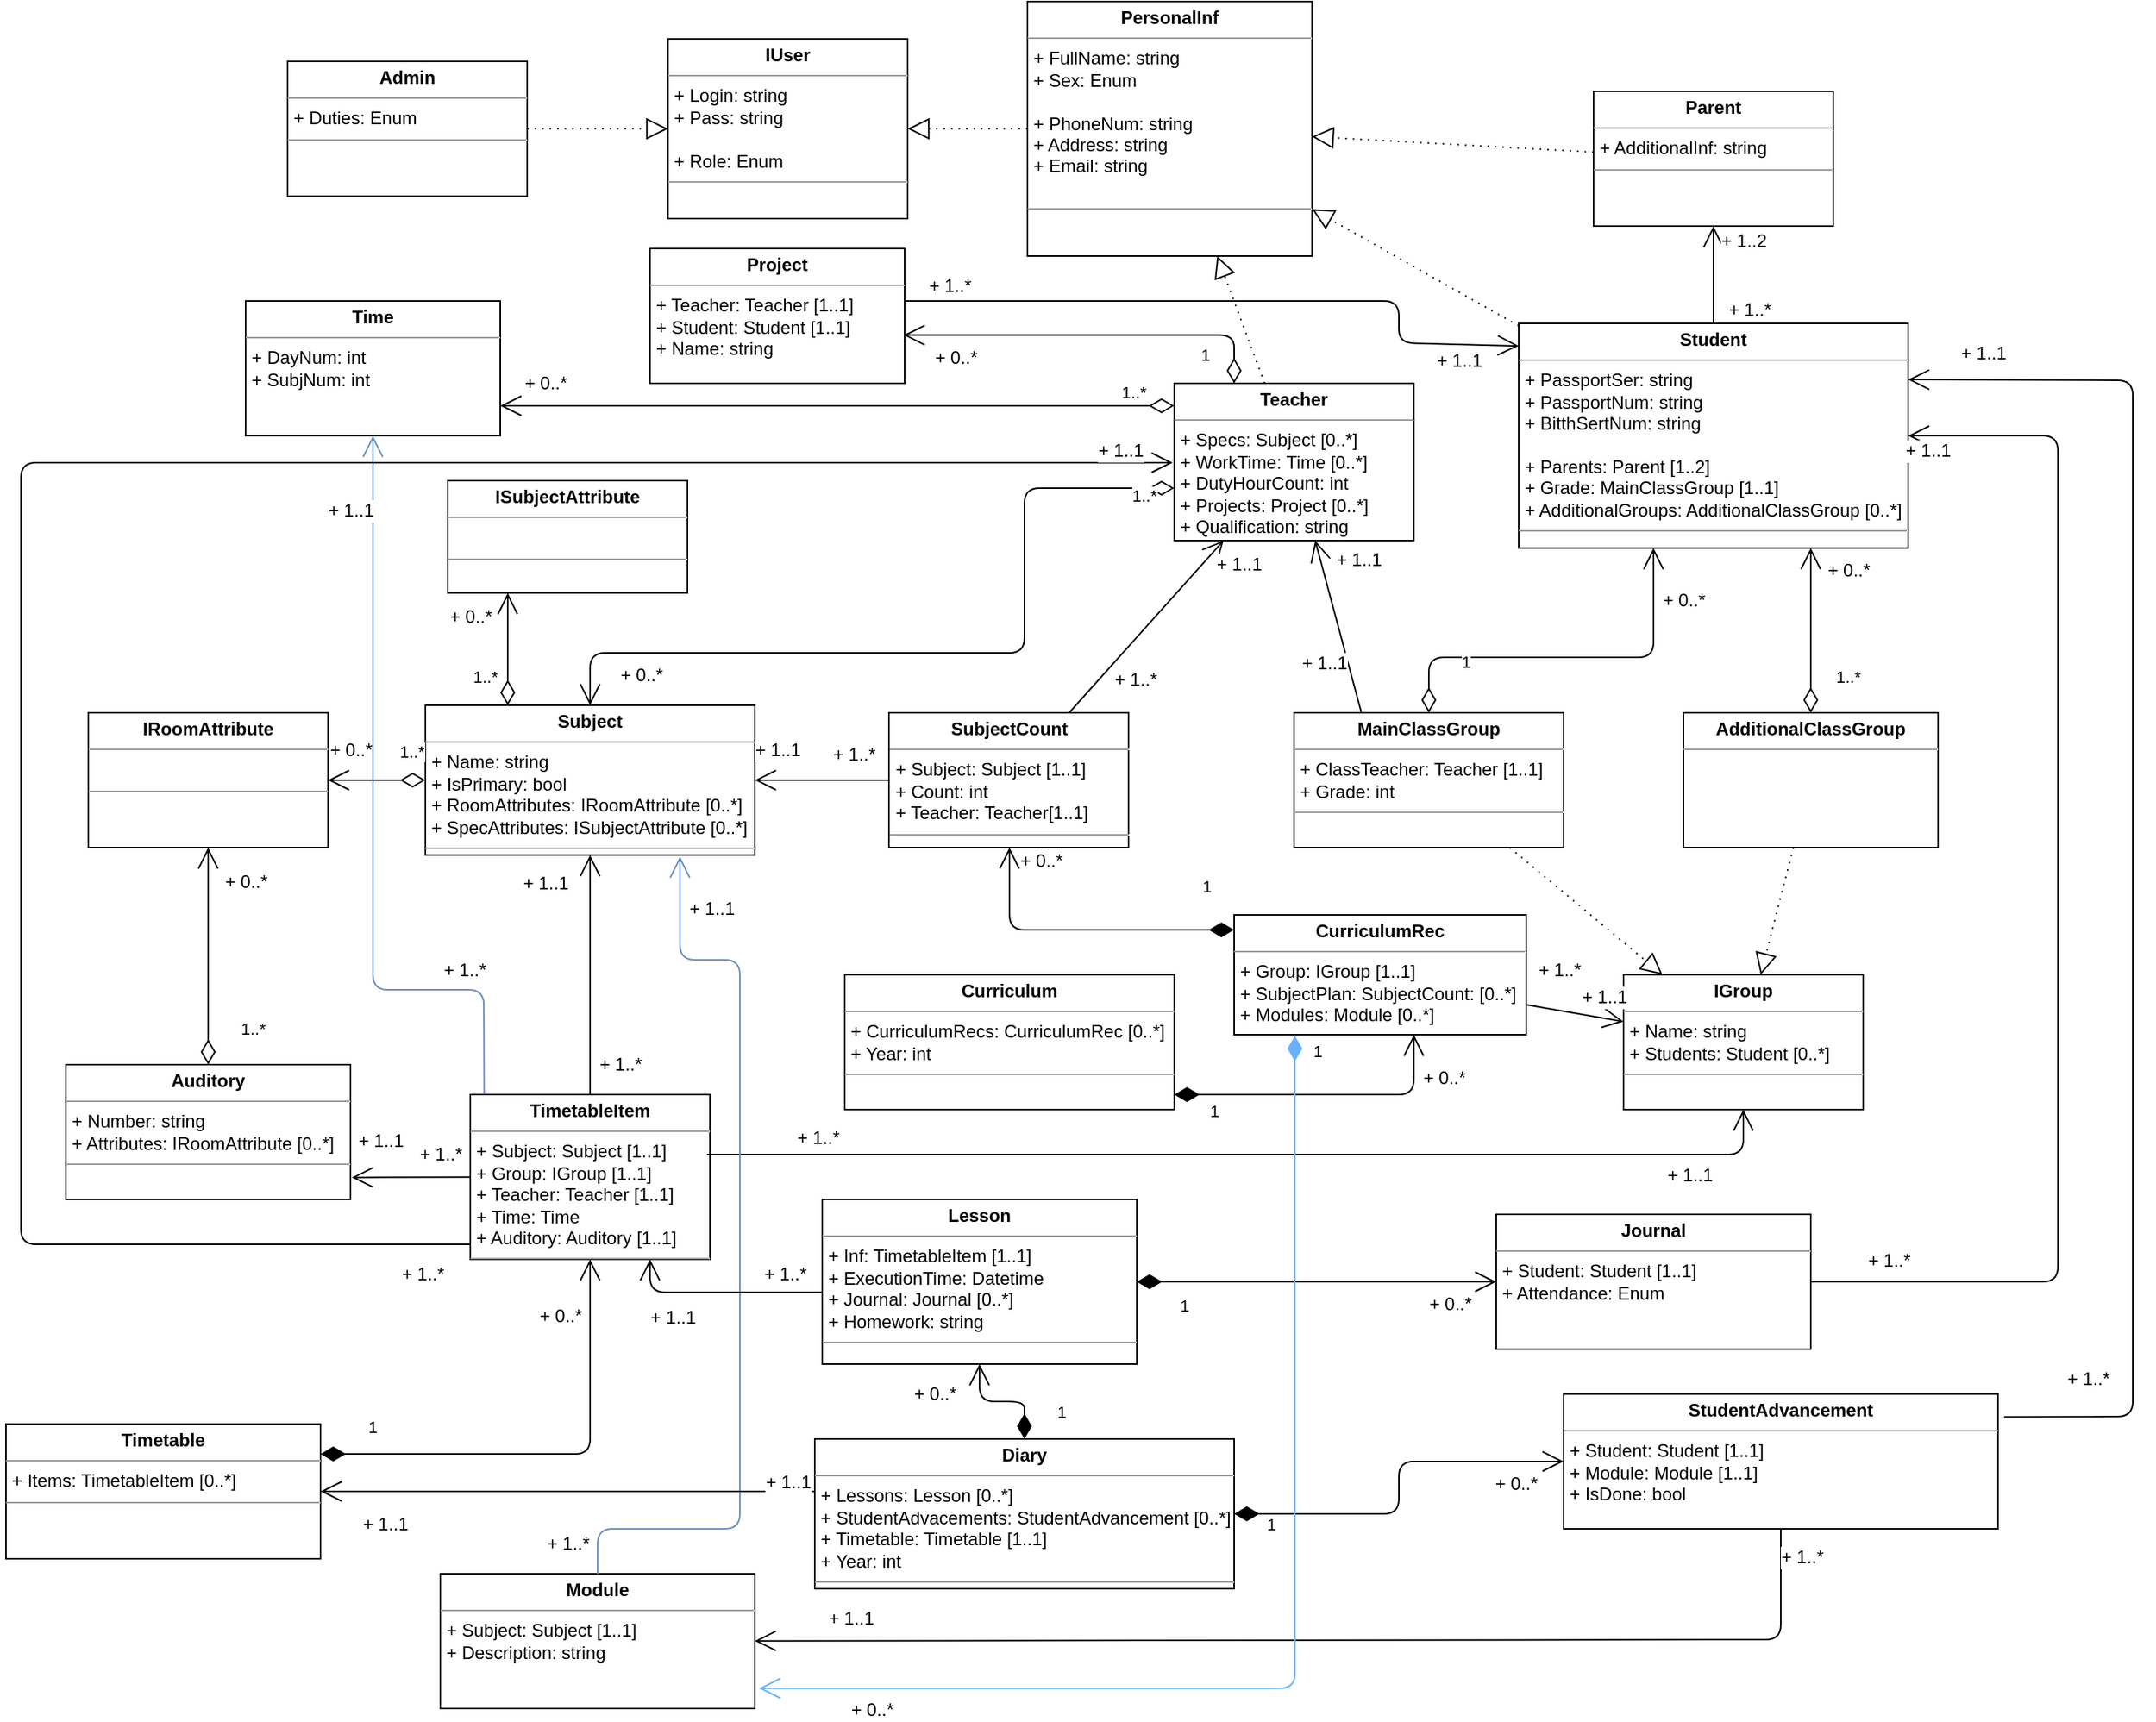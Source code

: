 <mxfile version="10.5.5" type="github"><diagram id="0zuCWpDJvnq-y9dIS-jd" name="Page-1"><mxGraphModel dx="2298" dy="692" grid="1" gridSize="10" guides="1" tooltips="1" connect="1" arrows="1" fold="1" page="1" pageScale="1" pageWidth="827" pageHeight="1169" math="0" shadow="0"><root><mxCell id="0"/><mxCell id="1" parent="0"/><mxCell id="5kKbpiGs-ffIsE6xS19t-553" value="&lt;p style=&quot;margin: 0px ; margin-top: 4px ; text-align: center&quot;&gt;&lt;b&gt;Student&lt;/b&gt;&lt;/p&gt;&lt;hr size=&quot;1&quot;&gt;&lt;p style=&quot;margin: 0px ; margin-left: 4px&quot;&gt;&lt;span&gt;+ PassportSer: string&lt;/span&gt;&lt;br&gt;&lt;/p&gt;&lt;p style=&quot;margin: 0px ; margin-left: 4px&quot;&gt;+ PassportNum: string&lt;/p&gt;&lt;p style=&quot;margin: 0px ; margin-left: 4px&quot;&gt;+ BitthSertNum: string&lt;/p&gt;&lt;p style=&quot;margin: 0px ; margin-left: 4px&quot;&gt;&lt;br&gt;&lt;/p&gt;&lt;p style=&quot;margin: 0px ; margin-left: 4px&quot;&gt;+ Parents: Parent [1..2]&lt;/p&gt;&lt;p style=&quot;margin: 0px ; margin-left: 4px&quot;&gt;+ Grade: MainClassGroup [1..1]&lt;/p&gt;&lt;p style=&quot;margin: 0px ; margin-left: 4px&quot;&gt;+ AdditionalGroups: AdditionalClassGroup [0..*]&lt;/p&gt;&lt;hr size=&quot;1&quot;&gt;&lt;p style=&quot;margin: 0px ; margin-left: 4px&quot;&gt;&lt;br&gt;&lt;/p&gt;" style="verticalAlign=top;align=left;overflow=fill;fontSize=12;fontFamily=Helvetica;html=1;" parent="1" vertex="1"><mxGeometry x="260" y="225" width="260" height="150" as="geometry"/></mxCell><mxCell id="5kKbpiGs-ffIsE6xS19t-554" value="&lt;p style=&quot;margin: 0px ; margin-top: 4px ; text-align: center&quot;&gt;&lt;b&gt;PersonalInf&lt;/b&gt;&lt;/p&gt;&lt;hr size=&quot;1&quot;&gt;&lt;p style=&quot;margin: 0px ; margin-left: 4px&quot;&gt;+ FullName: string&lt;/p&gt;&lt;p style=&quot;margin: 0px ; margin-left: 4px&quot;&gt;+ Sex: Enum&lt;/p&gt;&lt;p style=&quot;margin: 0px ; margin-left: 4px&quot;&gt;&lt;br&gt;&lt;/p&gt;&lt;p style=&quot;margin: 0px ; margin-left: 4px&quot;&gt;+ PhoneNum: string&lt;/p&gt;&lt;p style=&quot;margin: 0px ; margin-left: 4px&quot;&gt;+ Address: string&lt;/p&gt;&lt;p style=&quot;margin: 0px ; margin-left: 4px&quot;&gt;+ Email: string&lt;/p&gt;&lt;p style=&quot;margin: 0px ; margin-left: 4px&quot;&gt;&lt;br&gt;&lt;/p&gt;&lt;hr size=&quot;1&quot;&gt;&lt;p style=&quot;margin: 0px ; margin-left: 4px&quot;&gt;&lt;br&gt;&lt;/p&gt;" style="verticalAlign=top;align=left;overflow=fill;fontSize=12;fontFamily=Helvetica;html=1;" parent="1" vertex="1"><mxGeometry x="-68" y="10" width="190" height="170" as="geometry"/></mxCell><mxCell id="5kKbpiGs-ffIsE6xS19t-555" value="&lt;p style=&quot;margin: 0px ; margin-top: 4px ; text-align: center&quot;&gt;&lt;b&gt;Teacher&lt;/b&gt;&lt;/p&gt;&lt;hr size=&quot;1&quot;&gt;&lt;p style=&quot;margin: 0px ; margin-left: 4px&quot;&gt;+ Specs: Subject [0..*]&lt;/p&gt;&lt;p style=&quot;margin: 0px ; margin-left: 4px&quot;&gt;+ WorkTime: Time [0..*]&lt;/p&gt;&lt;p style=&quot;margin: 0px ; margin-left: 4px&quot;&gt;+ DutyHourCount: int&lt;/p&gt;&lt;p style=&quot;margin: 0px ; margin-left: 4px&quot;&gt;+ Projects: Project [0..*]&lt;/p&gt;&lt;p style=&quot;margin: 0px ; margin-left: 4px&quot;&gt;+ Qualification: string&lt;/p&gt;" style="verticalAlign=top;align=left;overflow=fill;fontSize=12;fontFamily=Helvetica;html=1;" parent="1" vertex="1"><mxGeometry x="30" y="265" width="160" height="105" as="geometry"/></mxCell><mxCell id="5kKbpiGs-ffIsE6xS19t-556" value="&lt;p style=&quot;margin: 0px ; margin-top: 4px ; text-align: center&quot;&gt;&lt;b&gt;Parent&lt;/b&gt;&lt;/p&gt;&lt;hr size=&quot;1&quot;&gt;&lt;p style=&quot;margin: 0px ; margin-left: 4px&quot;&gt;+ AdditionalInf: string&lt;/p&gt;&lt;hr size=&quot;1&quot;&gt;&lt;p style=&quot;margin: 0px ; margin-left: 4px&quot;&gt;&lt;br&gt;&lt;/p&gt;" style="verticalAlign=top;align=left;overflow=fill;fontSize=12;fontFamily=Helvetica;html=1;" parent="1" vertex="1"><mxGeometry x="310" y="70" width="160" height="90" as="geometry"/></mxCell><mxCell id="5kKbpiGs-ffIsE6xS19t-557" value="" style="endArrow=block;dashed=1;endFill=0;endSize=12;html=1;dashPattern=1 4;" parent="1" source="5kKbpiGs-ffIsE6xS19t-555" target="5kKbpiGs-ffIsE6xS19t-554" edge="1"><mxGeometry width="160" relative="1" as="geometry"><mxPoint x="-140" y="475" as="sourcePoint"/><mxPoint x="20" y="475" as="targetPoint"/></mxGeometry></mxCell><mxCell id="5kKbpiGs-ffIsE6xS19t-558" value="" style="endArrow=block;dashed=1;endFill=0;endSize=12;html=1;dashPattern=1 4;" parent="1" source="5kKbpiGs-ffIsE6xS19t-553" target="5kKbpiGs-ffIsE6xS19t-554" edge="1"><mxGeometry width="160" relative="1" as="geometry"><mxPoint x="-140" y="475" as="sourcePoint"/><mxPoint x="20" y="475" as="targetPoint"/></mxGeometry></mxCell><mxCell id="5kKbpiGs-ffIsE6xS19t-559" value="" style="endArrow=block;dashed=1;endFill=0;endSize=12;html=1;dashPattern=1 4;" parent="1" source="5kKbpiGs-ffIsE6xS19t-556" target="5kKbpiGs-ffIsE6xS19t-554" edge="1"><mxGeometry width="160" relative="1" as="geometry"><mxPoint x="-140" y="475" as="sourcePoint"/><mxPoint x="20" y="475" as="targetPoint"/></mxGeometry></mxCell><mxCell id="5kKbpiGs-ffIsE6xS19t-561" value="" style="endArrow=open;endFill=1;endSize=12;html=1;" parent="1" source="5kKbpiGs-ffIsE6xS19t-553" target="5kKbpiGs-ffIsE6xS19t-556" edge="1"><mxGeometry width="160" relative="1" as="geometry"><mxPoint x="-130" y="495" as="sourcePoint"/><mxPoint x="30" y="495" as="targetPoint"/></mxGeometry></mxCell><mxCell id="5kKbpiGs-ffIsE6xS19t-562" value="+ 1..2&lt;br&gt;" style="text;html=1;resizable=0;points=[];align=center;verticalAlign=middle;labelBackgroundColor=#ffffff;" parent="5kKbpiGs-ffIsE6xS19t-561" vertex="1" connectable="0"><mxGeometry x="0.809" y="-4" relative="1" as="geometry"><mxPoint x="16" y="4" as="offset"/></mxGeometry></mxCell><mxCell id="5kKbpiGs-ffIsE6xS19t-563" value="+ 1..*&lt;br&gt;" style="text;html=1;resizable=0;points=[];align=center;verticalAlign=middle;labelBackgroundColor=#ffffff;" parent="5kKbpiGs-ffIsE6xS19t-561" vertex="1" connectable="0"><mxGeometry x="-0.897" y="1" relative="1" as="geometry"><mxPoint x="25" y="-6" as="offset"/></mxGeometry></mxCell><mxCell id="5kKbpiGs-ffIsE6xS19t-564" value="" style="endArrow=open;endFill=1;endSize=12;html=1;exitX=0.25;exitY=0;exitDx=0;exitDy=0;" parent="1" source="5kKbpiGs-ffIsE6xS19t-568" target="5kKbpiGs-ffIsE6xS19t-555" edge="1"><mxGeometry width="160" relative="1" as="geometry"><mxPoint x="160" y="518.5" as="sourcePoint"/><mxPoint x="163.313" y="301.5" as="targetPoint"/></mxGeometry></mxCell><mxCell id="5kKbpiGs-ffIsE6xS19t-565" value="+ 1..1&lt;br&gt;" style="text;html=1;resizable=0;points=[];align=center;verticalAlign=middle;labelBackgroundColor=#ffffff;" parent="5kKbpiGs-ffIsE6xS19t-564" vertex="1" connectable="0"><mxGeometry x="0.809" y="-4" relative="1" as="geometry"><mxPoint x="21.5" y="3" as="offset"/></mxGeometry></mxCell><mxCell id="5kKbpiGs-ffIsE6xS19t-566" value="+ 1..1&lt;br&gt;" style="text;html=1;resizable=0;points=[];align=center;verticalAlign=middle;labelBackgroundColor=#ffffff;" parent="5kKbpiGs-ffIsE6xS19t-564" vertex="1" connectable="0"><mxGeometry x="-0.748" y="1" relative="1" as="geometry"><mxPoint x="-20" y="-19" as="offset"/></mxGeometry></mxCell><mxCell id="5kKbpiGs-ffIsE6xS19t-567" value="&lt;p style=&quot;margin: 0px ; margin-top: 4px ; text-align: center&quot;&gt;&lt;b&gt;Subject&lt;/b&gt;&lt;/p&gt;&lt;hr size=&quot;1&quot;&gt;&lt;p style=&quot;margin: 0px ; margin-left: 4px&quot;&gt;+ Name: string&lt;/p&gt;&lt;p style=&quot;margin: 0px ; margin-left: 4px&quot;&gt;+ IsPrimary: bool&lt;/p&gt;&lt;p style=&quot;margin: 0px ; margin-left: 4px&quot;&gt;+ RoomAttributes: IRoomAttribute [0..*]&lt;/p&gt;&lt;p style=&quot;margin: 0px ; margin-left: 4px&quot;&gt;+ SpecAttributes: ISubjectAttribute [0..*]&lt;/p&gt;&lt;hr size=&quot;1&quot;&gt;&lt;p style=&quot;margin: 0px ; margin-left: 4px&quot;&gt;&lt;br&gt;&lt;/p&gt;" style="verticalAlign=top;align=left;overflow=fill;fontSize=12;fontFamily=Helvetica;html=1;" parent="1" vertex="1"><mxGeometry x="-470" y="480" width="220" height="100" as="geometry"/></mxCell><mxCell id="5kKbpiGs-ffIsE6xS19t-568" value="&lt;p style=&quot;margin: 0px ; margin-top: 4px ; text-align: center&quot;&gt;&lt;b&gt;MainClassGroup&lt;/b&gt;&lt;/p&gt;&lt;hr size=&quot;1&quot;&gt;&lt;p style=&quot;margin: 0px ; margin-left: 4px&quot;&gt;&lt;span&gt;+ ClassTeacher: Teacher [1..1]&lt;/span&gt;&lt;/p&gt;&lt;p style=&quot;margin: 0px ; margin-left: 4px&quot;&gt;&lt;span&gt;+ Grade: int&lt;/span&gt;&lt;/p&gt;&lt;hr size=&quot;1&quot;&gt;&lt;p style=&quot;margin: 0px ; margin-left: 4px&quot;&gt;&lt;br&gt;&lt;/p&gt;" style="verticalAlign=top;align=left;overflow=fill;fontSize=12;fontFamily=Helvetica;html=1;" parent="1" vertex="1"><mxGeometry x="110" y="485" width="180" height="90" as="geometry"/></mxCell><mxCell id="5kKbpiGs-ffIsE6xS19t-569" value="&lt;p style=&quot;margin: 0px ; margin-top: 4px ; text-align: center&quot;&gt;&lt;b&gt;AdditionalClassGroup&lt;/b&gt;&lt;/p&gt;&lt;hr size=&quot;1&quot;&gt;&lt;p style=&quot;margin: 0px ; margin-left: 4px&quot;&gt;&lt;br&gt;&lt;/p&gt;&lt;p&gt;&lt;br&gt;&lt;/p&gt;" style="verticalAlign=top;align=left;overflow=fill;fontSize=12;fontFamily=Helvetica;html=1;" parent="1" vertex="1"><mxGeometry x="370" y="485" width="170" height="90" as="geometry"/></mxCell><mxCell id="5kKbpiGs-ffIsE6xS19t-570" value="&lt;p style=&quot;margin: 0px ; margin-top: 4px ; text-align: center&quot;&gt;&lt;b&gt;Сurriculum&lt;/b&gt;&lt;br&gt;&lt;/p&gt;&lt;hr size=&quot;1&quot;&gt;&lt;p style=&quot;margin: 0px ; margin-left: 4px&quot;&gt;+ CurriculumRecs: CurriculumRec [0..*]&lt;/p&gt;&lt;p style=&quot;margin: 0px ; margin-left: 4px&quot;&gt;+ Year: int&lt;/p&gt;&lt;hr size=&quot;1&quot;&gt;&lt;p style=&quot;margin: 0px ; margin-left: 4px&quot;&gt;&lt;br&gt;&lt;/p&gt;" style="verticalAlign=top;align=left;overflow=fill;fontSize=12;fontFamily=Helvetica;html=1;" parent="1" vertex="1"><mxGeometry x="-190" y="660" width="220" height="90" as="geometry"/></mxCell><mxCell id="5kKbpiGs-ffIsE6xS19t-571" value="1" style="endArrow=open;html=1;endSize=12;startArrow=diamondThin;startSize=14;startFill=0;edgeStyle=orthogonalEdgeStyle;align=left;verticalAlign=bottom;exitX=0.5;exitY=0;exitDx=0;exitDy=0;" parent="1" source="5kKbpiGs-ffIsE6xS19t-568" target="5kKbpiGs-ffIsE6xS19t-553" edge="1"><mxGeometry x="-0.561" y="-12" relative="1" as="geometry"><mxPoint x="215" y="449" as="sourcePoint"/><mxPoint x="365" y="449" as="targetPoint"/><Array as="points"><mxPoint x="200" y="448"/><mxPoint x="350" y="448"/></Array><mxPoint as="offset"/></mxGeometry></mxCell><mxCell id="5kKbpiGs-ffIsE6xS19t-572" value="+ 0..*" style="text;html=1;resizable=0;points=[];align=center;verticalAlign=middle;labelBackgroundColor=#ffffff;" parent="5kKbpiGs-ffIsE6xS19t-571" vertex="1" connectable="0"><mxGeometry x="0.753" y="-2" relative="1" as="geometry"><mxPoint x="18" y="3" as="offset"/></mxGeometry></mxCell><mxCell id="5kKbpiGs-ffIsE6xS19t-573" value="&lt;p style=&quot;margin: 0px ; margin-top: 4px ; text-align: center&quot;&gt;&lt;b&gt;IUser&lt;/b&gt;&lt;/p&gt;&lt;hr size=&quot;1&quot;&gt;&lt;p style=&quot;margin: 0px ; margin-left: 4px&quot;&gt;+ Login: string&lt;/p&gt;&lt;p style=&quot;margin: 0px ; margin-left: 4px&quot;&gt;+ Pass: string&lt;/p&gt;&lt;p style=&quot;margin: 0px ; margin-left: 4px&quot;&gt;&lt;br&gt;&lt;/p&gt;&lt;p style=&quot;margin: 0px ; margin-left: 4px&quot;&gt;+ Role: Enum&lt;/p&gt;&lt;hr size=&quot;1&quot;&gt;&lt;p style=&quot;margin: 0px ; margin-left: 4px&quot;&gt;&lt;br&gt;&lt;/p&gt;" style="verticalAlign=top;align=left;overflow=fill;fontSize=12;fontFamily=Helvetica;html=1;" parent="1" vertex="1"><mxGeometry x="-308" y="35" width="160" height="120" as="geometry"/></mxCell><mxCell id="5kKbpiGs-ffIsE6xS19t-574" value="" style="endArrow=block;dashed=1;endFill=0;endSize=12;html=1;dashPattern=1 4;entryX=1;entryY=0.5;entryDx=0;entryDy=0;" parent="1" source="5kKbpiGs-ffIsE6xS19t-554" target="5kKbpiGs-ffIsE6xS19t-573" edge="1"><mxGeometry width="160" relative="1" as="geometry"><mxPoint x="-48" y="235.303" as="sourcePoint"/><mxPoint x="-178" y="254.484" as="targetPoint"/></mxGeometry></mxCell><mxCell id="5kKbpiGs-ffIsE6xS19t-575" value="&lt;p style=&quot;margin: 0px ; margin-top: 4px ; text-align: center&quot;&gt;&lt;b&gt;Admin&lt;/b&gt;&lt;/p&gt;&lt;hr size=&quot;1&quot;&gt;&lt;p style=&quot;margin: 0px ; margin-left: 4px&quot;&gt;+ Duties: Enum&lt;/p&gt;&lt;hr size=&quot;1&quot;&gt;&lt;p style=&quot;margin: 0px ; margin-left: 4px&quot;&gt;&lt;br&gt;&lt;/p&gt;" style="verticalAlign=top;align=left;overflow=fill;fontSize=12;fontFamily=Helvetica;html=1;" parent="1" vertex="1"><mxGeometry x="-562" y="50" width="160" height="90" as="geometry"/></mxCell><mxCell id="5kKbpiGs-ffIsE6xS19t-576" value="" style="endArrow=block;dashed=1;endFill=0;endSize=12;html=1;dashPattern=1 4;" parent="1" source="5kKbpiGs-ffIsE6xS19t-575" target="5kKbpiGs-ffIsE6xS19t-573" edge="1"><mxGeometry width="160" relative="1" as="geometry"><mxPoint x="-158" y="199.5" as="sourcePoint"/><mxPoint x="-238" y="199.5" as="targetPoint"/></mxGeometry></mxCell><mxCell id="5kKbpiGs-ffIsE6xS19t-577" value="1..*&lt;br&gt;" style="endArrow=open;html=1;endSize=12;startArrow=diamondThin;startSize=14;startFill=0;edgeStyle=orthogonalEdgeStyle;align=left;verticalAlign=bottom;" parent="1" source="5kKbpiGs-ffIsE6xS19t-569" target="5kKbpiGs-ffIsE6xS19t-553" edge="1"><mxGeometry x="-0.727" y="-15" relative="1" as="geometry"><mxPoint x="-35.5" y="504" as="sourcePoint"/><mxPoint x="-35.5" y="355" as="targetPoint"/><Array as="points"><mxPoint x="390" y="565"/></Array><mxPoint as="offset"/></mxGeometry></mxCell><mxCell id="5kKbpiGs-ffIsE6xS19t-578" value="+ 0..*" style="text;html=1;resizable=0;points=[];align=center;verticalAlign=middle;labelBackgroundColor=#ffffff;" parent="5kKbpiGs-ffIsE6xS19t-577" vertex="1" connectable="0"><mxGeometry x="0.753" y="-2" relative="1" as="geometry"><mxPoint x="23" y="1" as="offset"/></mxGeometry></mxCell><mxCell id="5kKbpiGs-ffIsE6xS19t-579" value="&lt;p style=&quot;margin: 0px ; margin-top: 4px ; text-align: center&quot;&gt;&lt;b&gt;Timetable&lt;/b&gt;&lt;/p&gt;&lt;hr size=&quot;1&quot;&gt;&lt;p style=&quot;margin: 0px ; margin-left: 4px&quot;&gt;+ Items: TimetableItem [0..*]&lt;/p&gt;&lt;hr size=&quot;1&quot;&gt;&lt;p style=&quot;margin: 0px ; margin-left: 4px&quot;&gt;&lt;br&gt;&lt;/p&gt;" style="verticalAlign=top;align=left;overflow=fill;fontSize=12;fontFamily=Helvetica;html=1;" parent="1" vertex="1"><mxGeometry x="-750" y="960" width="210" height="90" as="geometry"/></mxCell><mxCell id="5kKbpiGs-ffIsE6xS19t-580" value="&lt;p style=&quot;margin: 0px ; margin-top: 4px ; text-align: center&quot;&gt;&lt;b&gt;IGroup&lt;/b&gt;&lt;br&gt;&lt;/p&gt;&lt;hr size=&quot;1&quot;&gt;&lt;p style=&quot;margin: 0px ; margin-left: 4px&quot;&gt;+ Name: string&lt;br&gt;&lt;/p&gt;&lt;p style=&quot;margin: 0px ; margin-left: 4px&quot;&gt;+ Students: Student [0..*]&lt;/p&gt;&lt;hr size=&quot;1&quot;&gt;&lt;p style=&quot;margin: 0px ; margin-left: 4px&quot;&gt;&lt;br&gt;&lt;/p&gt;" style="verticalAlign=top;align=left;overflow=fill;fontSize=12;fontFamily=Helvetica;html=1;" parent="1" vertex="1"><mxGeometry x="330" y="660" width="160" height="90" as="geometry"/></mxCell><mxCell id="5kKbpiGs-ffIsE6xS19t-581" value="" style="endArrow=block;dashed=1;endFill=0;endSize=12;html=1;dashPattern=1 4;" parent="1" source="5kKbpiGs-ffIsE6xS19t-569" target="5kKbpiGs-ffIsE6xS19t-580" edge="1"><mxGeometry width="160" relative="1" as="geometry"><mxPoint x="6.667" y="710" as="sourcePoint"/><mxPoint x="-20" y="620" as="targetPoint"/></mxGeometry></mxCell><mxCell id="5kKbpiGs-ffIsE6xS19t-582" value="" style="endArrow=block;dashed=1;endFill=0;endSize=12;html=1;dashPattern=1 4;" parent="1" source="5kKbpiGs-ffIsE6xS19t-568" target="5kKbpiGs-ffIsE6xS19t-580" edge="1"><mxGeometry width="160" relative="1" as="geometry"><mxPoint x="381.667" y="665" as="sourcePoint"/><mxPoint x="355" y="575" as="targetPoint"/></mxGeometry></mxCell><mxCell id="5kKbpiGs-ffIsE6xS19t-583" value="&lt;p style=&quot;margin: 0px ; margin-top: 4px ; text-align: center&quot;&gt;&lt;b&gt;SubjectCount&lt;/b&gt;&lt;/p&gt;&lt;hr size=&quot;1&quot;&gt;&lt;p style=&quot;margin: 0px ; margin-left: 4px&quot;&gt;+ Subject: Subject [1..1]&lt;br&gt;&lt;/p&gt;&lt;p style=&quot;margin: 0px ; margin-left: 4px&quot;&gt;+ Count: int&lt;/p&gt;&lt;p style=&quot;margin: 0px ; margin-left: 4px&quot;&gt;+ Teacher: Teacher[1..1]&lt;/p&gt;&lt;hr size=&quot;1&quot;&gt;&lt;p style=&quot;margin: 0px ; margin-left: 4px&quot;&gt;&lt;br&gt;&lt;/p&gt;" style="verticalAlign=top;align=left;overflow=fill;fontSize=12;fontFamily=Helvetica;html=1;" parent="1" vertex="1"><mxGeometry x="-160.5" y="485" width="160" height="90" as="geometry"/></mxCell><mxCell id="5kKbpiGs-ffIsE6xS19t-586" value="" style="endArrow=open;endFill=1;endSize=12;html=1;" parent="1" source="5kKbpiGs-ffIsE6xS19t-583" target="5kKbpiGs-ffIsE6xS19t-567" edge="1"><mxGeometry width="160" relative="1" as="geometry"><mxPoint x="-246.071" y="532.5" as="sourcePoint"/><mxPoint x="-250" y="367.5" as="targetPoint"/></mxGeometry></mxCell><mxCell id="5kKbpiGs-ffIsE6xS19t-587" value="+ 1..1&lt;br&gt;" style="text;html=1;resizable=0;points=[];align=center;verticalAlign=middle;labelBackgroundColor=#ffffff;" parent="5kKbpiGs-ffIsE6xS19t-586" vertex="1" connectable="0"><mxGeometry x="0.809" y="-4" relative="1" as="geometry"><mxPoint x="6" y="-16" as="offset"/></mxGeometry></mxCell><mxCell id="5kKbpiGs-ffIsE6xS19t-588" value="+ 1..*&lt;br&gt;" style="text;html=1;resizable=0;points=[];align=center;verticalAlign=middle;labelBackgroundColor=#ffffff;" parent="5kKbpiGs-ffIsE6xS19t-586" vertex="1" connectable="0"><mxGeometry x="-0.748" y="1" relative="1" as="geometry"><mxPoint x="-12" y="-18" as="offset"/></mxGeometry></mxCell><mxCell id="5kKbpiGs-ffIsE6xS19t-589" value="" style="endArrow=open;endFill=1;endSize=12;html=1;exitX=1;exitY=0.75;exitDx=0;exitDy=0;" parent="1" source="5kKbpiGs-ffIsE6xS19t-658" target="5kKbpiGs-ffIsE6xS19t-580" edge="1"><mxGeometry width="160" relative="1" as="geometry"><mxPoint x="421.929" y="775" as="sourcePoint"/><mxPoint x="418" y="610" as="targetPoint"/></mxGeometry></mxCell><mxCell id="5kKbpiGs-ffIsE6xS19t-590" value="+ 1..1&lt;br&gt;" style="text;html=1;resizable=0;points=[];align=center;verticalAlign=middle;labelBackgroundColor=#ffffff;" parent="5kKbpiGs-ffIsE6xS19t-589" vertex="1" connectable="0"><mxGeometry x="0.809" y="-4" relative="1" as="geometry"><mxPoint x="-6" y="-19" as="offset"/></mxGeometry></mxCell><mxCell id="5kKbpiGs-ffIsE6xS19t-591" value="+ 1..*&lt;br&gt;" style="text;html=1;resizable=0;points=[];align=center;verticalAlign=middle;labelBackgroundColor=#ffffff;" parent="5kKbpiGs-ffIsE6xS19t-589" vertex="1" connectable="0"><mxGeometry x="-0.748" y="1" relative="1" as="geometry"><mxPoint x="13" y="-24" as="offset"/></mxGeometry></mxCell><mxCell id="5kKbpiGs-ffIsE6xS19t-592" value="" style="endArrow=open;endFill=1;endSize=12;html=1;" parent="1" source="5kKbpiGs-ffIsE6xS19t-583" target="5kKbpiGs-ffIsE6xS19t-555" edge="1"><mxGeometry width="160" relative="1" as="geometry"><mxPoint x="143.929" y="550" as="sourcePoint"/><mxPoint x="140" y="385" as="targetPoint"/></mxGeometry></mxCell><mxCell id="5kKbpiGs-ffIsE6xS19t-593" value="+ 1..1&lt;br&gt;" style="text;html=1;resizable=0;points=[];align=center;verticalAlign=middle;labelBackgroundColor=#ffffff;" parent="5kKbpiGs-ffIsE6xS19t-592" vertex="1" connectable="0"><mxGeometry x="0.809" y="-4" relative="1" as="geometry"><mxPoint x="17" y="1.5" as="offset"/></mxGeometry></mxCell><mxCell id="5kKbpiGs-ffIsE6xS19t-594" value="+ 1..*&lt;br&gt;" style="text;html=1;resizable=0;points=[];align=center;verticalAlign=middle;labelBackgroundColor=#ffffff;" parent="5kKbpiGs-ffIsE6xS19t-592" vertex="1" connectable="0"><mxGeometry x="-0.748" y="1" relative="1" as="geometry"><mxPoint x="32" y="-7.5" as="offset"/></mxGeometry></mxCell><mxCell id="5kKbpiGs-ffIsE6xS19t-595" value="&lt;p style=&quot;margin: 0px ; margin-top: 4px ; text-align: center&quot;&gt;&lt;b&gt;TimetableItem&lt;/b&gt;&lt;/p&gt;&lt;hr size=&quot;1&quot;&gt;&lt;p style=&quot;margin: 0px ; margin-left: 4px&quot;&gt;+ Subject: Subject [1..1]&lt;br&gt;&lt;/p&gt;&lt;p style=&quot;margin: 0px ; margin-left: 4px&quot;&gt;+ Group: IGroup [1..1]&lt;/p&gt;&lt;p style=&quot;margin: 0px ; margin-left: 4px&quot;&gt;+ Teacher: Teacher [1..1]&lt;/p&gt;&lt;p style=&quot;margin: 0px ; margin-left: 4px&quot;&gt;+ Time: Time&lt;/p&gt;&lt;p style=&quot;margin: 0px ; margin-left: 4px&quot;&gt;+ Auditory: Auditory [1..1]&lt;/p&gt;&lt;hr size=&quot;1&quot;&gt;&lt;p style=&quot;margin: 0px ; margin-left: 4px&quot;&gt;&lt;br&gt;&lt;/p&gt;" style="verticalAlign=top;align=left;overflow=fill;fontSize=12;fontFamily=Helvetica;html=1;" parent="1" vertex="1"><mxGeometry x="-440" y="740" width="160" height="110" as="geometry"/></mxCell><mxCell id="5kKbpiGs-ffIsE6xS19t-596" value="" style="endArrow=open;endFill=1;endSize=12;html=1;entryX=0.5;entryY=1;entryDx=0;entryDy=0;" parent="1" source="5kKbpiGs-ffIsE6xS19t-595" target="5kKbpiGs-ffIsE6xS19t-567" edge="1"><mxGeometry width="160" relative="1" as="geometry"><mxPoint x="-250" y="660" as="sourcePoint"/><mxPoint x="-350" y="660" as="targetPoint"/></mxGeometry></mxCell><mxCell id="5kKbpiGs-ffIsE6xS19t-597" value="+ 1..1&lt;br&gt;" style="text;html=1;resizable=0;points=[];align=center;verticalAlign=middle;labelBackgroundColor=#ffffff;" parent="5kKbpiGs-ffIsE6xS19t-596" vertex="1" connectable="0"><mxGeometry x="0.809" y="-4" relative="1" as="geometry"><mxPoint x="-34" y="3" as="offset"/></mxGeometry></mxCell><mxCell id="5kKbpiGs-ffIsE6xS19t-598" value="+ 1..*&lt;br&gt;" style="text;html=1;resizable=0;points=[];align=center;verticalAlign=middle;labelBackgroundColor=#ffffff;" parent="5kKbpiGs-ffIsE6xS19t-596" vertex="1" connectable="0"><mxGeometry x="-0.748" y="1" relative="1" as="geometry"><mxPoint x="21" as="offset"/></mxGeometry></mxCell><mxCell id="5kKbpiGs-ffIsE6xS19t-599" value="1" style="endArrow=open;html=1;endSize=12;startArrow=diamondThin;startSize=14;startFill=1;edgeStyle=orthogonalEdgeStyle;align=left;verticalAlign=bottom;" parent="1" source="5kKbpiGs-ffIsE6xS19t-579" target="5kKbpiGs-ffIsE6xS19t-595" edge="1"><mxGeometry x="0.224" y="150" relative="1" as="geometry"><mxPoint x="-660" y="910" as="sourcePoint"/><mxPoint x="-500" y="910" as="targetPoint"/><mxPoint as="offset"/><Array as="points"><mxPoint x="-360" y="980"/></Array></mxGeometry></mxCell><mxCell id="5kKbpiGs-ffIsE6xS19t-600" value="+ 0..*" style="text;html=1;resizable=0;points=[];align=center;verticalAlign=middle;labelBackgroundColor=#ffffff;" parent="5kKbpiGs-ffIsE6xS19t-599" vertex="1" connectable="0"><mxGeometry x="0.858" y="-1" relative="1" as="geometry"><mxPoint x="-21" y="16" as="offset"/></mxGeometry></mxCell><mxCell id="5kKbpiGs-ffIsE6xS19t-601" value="" style="endArrow=open;endFill=1;endSize=12;html=1;" parent="1" target="5kKbpiGs-ffIsE6xS19t-580" edge="1"><mxGeometry width="160" relative="1" as="geometry"><mxPoint x="-282" y="780" as="sourcePoint"/><mxPoint x="250" y="781.246" as="targetPoint"/><Array as="points"><mxPoint x="410" y="780"/></Array></mxGeometry></mxCell><mxCell id="5kKbpiGs-ffIsE6xS19t-602" value="+ 1..1&lt;br&gt;" style="text;html=1;resizable=0;points=[];align=center;verticalAlign=middle;labelBackgroundColor=#ffffff;" parent="5kKbpiGs-ffIsE6xS19t-601" vertex="1" connectable="0"><mxGeometry x="0.809" y="-4" relative="1" as="geometry"><mxPoint x="3" y="10" as="offset"/></mxGeometry></mxCell><mxCell id="5kKbpiGs-ffIsE6xS19t-603" value="+ 1..*&lt;br&gt;" style="text;html=1;resizable=0;points=[];align=center;verticalAlign=middle;labelBackgroundColor=#ffffff;" parent="5kKbpiGs-ffIsE6xS19t-601" vertex="1" connectable="0"><mxGeometry x="-0.748" y="1" relative="1" as="geometry"><mxPoint x="-17" y="-10" as="offset"/></mxGeometry></mxCell><mxCell id="5kKbpiGs-ffIsE6xS19t-604" value="1..*" style="endArrow=open;html=1;endSize=12;startArrow=diamondThin;startSize=14;startFill=0;edgeStyle=orthogonalEdgeStyle;align=left;verticalAlign=bottom;" parent="1" source="5kKbpiGs-ffIsE6xS19t-555" target="5kKbpiGs-ffIsE6xS19t-567" edge="1"><mxGeometry x="-0.574" y="70" relative="1" as="geometry"><mxPoint x="-130" y="435" as="sourcePoint"/><mxPoint x="-130" y="350" as="targetPoint"/><Array as="points"><mxPoint x="-70" y="335"/><mxPoint x="-70" y="445"/><mxPoint x="-360" y="445"/></Array><mxPoint as="offset"/></mxGeometry></mxCell><mxCell id="5kKbpiGs-ffIsE6xS19t-605" value="+ 0..*" style="text;html=1;resizable=0;points=[];align=center;verticalAlign=middle;labelBackgroundColor=#ffffff;" parent="5kKbpiGs-ffIsE6xS19t-604" vertex="1" connectable="0"><mxGeometry x="0.753" y="-2" relative="1" as="geometry"><mxPoint x="3" y="17" as="offset"/></mxGeometry></mxCell><mxCell id="5kKbpiGs-ffIsE6xS19t-606" value="&lt;p style=&quot;margin: 0px ; margin-top: 4px ; text-align: center&quot;&gt;&lt;b&gt;Time&lt;/b&gt;&lt;/p&gt;&lt;hr size=&quot;1&quot;&gt;&lt;p style=&quot;margin: 0px ; margin-left: 4px&quot;&gt;+ DayNum: int&lt;/p&gt;&lt;p style=&quot;margin: 0px ; margin-left: 4px&quot;&gt;+ SubjNum: int&lt;/p&gt;&lt;p&gt;&lt;br&gt;&lt;/p&gt;" style="verticalAlign=top;align=left;overflow=fill;fontSize=12;fontFamily=Helvetica;html=1;" parent="1" vertex="1"><mxGeometry x="-590" y="210" width="170" height="90" as="geometry"/></mxCell><mxCell id="PkMpU2Fx6goSZ2baWtfk-1" value="&lt;p style=&quot;margin: 0px ; margin-top: 4px ; text-align: center&quot;&gt;&lt;b&gt;Project&lt;/b&gt;&lt;/p&gt;&lt;hr size=&quot;1&quot;&gt;&lt;p style=&quot;margin: 0px ; margin-left: 4px&quot;&gt;+ Teacher: Teacher [1..1]&lt;/p&gt;&lt;p style=&quot;margin: 0px ; margin-left: 4px&quot;&gt;+ Student: Student [1..1]&lt;/p&gt;&lt;p style=&quot;margin: 0px ; margin-left: 4px&quot;&gt;+ Name: string&lt;/p&gt;" style="verticalAlign=top;align=left;overflow=fill;fontSize=12;fontFamily=Helvetica;html=1;" vertex="1" parent="1"><mxGeometry x="-320" y="175" width="170" height="90" as="geometry"/></mxCell><mxCell id="5kKbpiGs-ffIsE6xS19t-609" value="" style="endArrow=open;endFill=1;endSize=12;html=1;exitX=0;exitY=0.909;exitDx=0;exitDy=0;exitPerimeter=0;" parent="1" source="5kKbpiGs-ffIsE6xS19t-595" edge="1"><mxGeometry width="160" relative="1" as="geometry"><mxPoint x="-520" y="822.5" as="sourcePoint"/><mxPoint x="29" y="318" as="targetPoint"/><Array as="points"><mxPoint x="-740" y="840"/><mxPoint x="-740" y="318"/></Array></mxGeometry></mxCell><mxCell id="5kKbpiGs-ffIsE6xS19t-610" value="+ 1..1&lt;br&gt;" style="text;html=1;resizable=0;points=[];align=center;verticalAlign=middle;labelBackgroundColor=#ffffff;" parent="5kKbpiGs-ffIsE6xS19t-609" vertex="1" connectable="0"><mxGeometry x="0.809" y="-4" relative="1" as="geometry"><mxPoint x="117" y="-12.5" as="offset"/></mxGeometry></mxCell><mxCell id="5kKbpiGs-ffIsE6xS19t-611" value="+ 1..*&lt;br&gt;" style="text;html=1;resizable=0;points=[];align=center;verticalAlign=middle;labelBackgroundColor=#ffffff;" parent="5kKbpiGs-ffIsE6xS19t-609" vertex="1" connectable="0"><mxGeometry x="-0.748" y="1" relative="1" as="geometry"><mxPoint x="168" y="19" as="offset"/></mxGeometry></mxCell><mxCell id="5kKbpiGs-ffIsE6xS19t-612" value="&lt;p style=&quot;margin: 0px ; margin-top: 4px ; text-align: center&quot;&gt;&lt;b&gt;IRoomAttribute&lt;/b&gt;&lt;/p&gt;&lt;hr size=&quot;1&quot;&gt;&lt;p style=&quot;margin: 0px ; margin-left: 4px&quot;&gt;&lt;br&gt;&lt;/p&gt;&lt;hr size=&quot;1&quot;&gt;&lt;p style=&quot;margin: 0px ; margin-left: 4px&quot;&gt;&lt;br&gt;&lt;/p&gt;" style="verticalAlign=top;align=left;overflow=fill;fontSize=12;fontFamily=Helvetica;html=1;" parent="1" vertex="1"><mxGeometry x="-695" y="485" width="160" height="90" as="geometry"/></mxCell><mxCell id="5kKbpiGs-ffIsE6xS19t-613" value="&lt;p style=&quot;margin: 0px ; margin-top: 4px ; text-align: center&quot;&gt;&lt;b&gt;ISubjectAttribute&lt;/b&gt;&lt;/p&gt;&lt;hr size=&quot;1&quot;&gt;&lt;p style=&quot;margin: 0px ; margin-left: 4px&quot;&gt;&lt;br&gt;&lt;/p&gt;&lt;hr size=&quot;1&quot;&gt;&lt;p style=&quot;margin: 0px ; margin-left: 4px&quot;&gt;&lt;br&gt;&lt;/p&gt;" style="verticalAlign=top;align=left;overflow=fill;fontSize=12;fontFamily=Helvetica;html=1;" parent="1" vertex="1"><mxGeometry x="-455" y="330" width="160" height="75" as="geometry"/></mxCell><mxCell id="5kKbpiGs-ffIsE6xS19t-614" value="&lt;p style=&quot;margin: 0px ; margin-top: 4px ; text-align: center&quot;&gt;&lt;b&gt;Auditory&lt;/b&gt;&lt;/p&gt;&lt;hr size=&quot;1&quot;&gt;&lt;p style=&quot;margin: 0px ; margin-left: 4px&quot;&gt;+ Number: string&lt;/p&gt;&lt;p style=&quot;margin: 0px ; margin-left: 4px&quot;&gt;+ Attributes: IRoomAttribute [0..*]&lt;/p&gt;&lt;hr size=&quot;1&quot;&gt;&lt;p style=&quot;margin: 0px ; margin-left: 4px&quot;&gt;&lt;br&gt;&lt;/p&gt;" style="verticalAlign=top;align=left;overflow=fill;fontSize=12;fontFamily=Helvetica;html=1;" parent="1" vertex="1"><mxGeometry x="-710" y="720" width="190" height="90" as="geometry"/></mxCell><mxCell id="5kKbpiGs-ffIsE6xS19t-615" value="1..*" style="endArrow=open;html=1;endSize=12;startArrow=diamondThin;startSize=14;startFill=0;edgeStyle=orthogonalEdgeStyle;align=left;verticalAlign=bottom;" parent="1" source="5kKbpiGs-ffIsE6xS19t-614" target="5kKbpiGs-ffIsE6xS19t-612" edge="1"><mxGeometry x="-0.789" y="-20" relative="1" as="geometry"><mxPoint x="-420" y="805" as="sourcePoint"/><mxPoint x="-500" y="615" as="targetPoint"/><mxPoint as="offset"/></mxGeometry></mxCell><mxCell id="5kKbpiGs-ffIsE6xS19t-616" value="+ 0..*" style="text;html=1;resizable=0;points=[];align=center;verticalAlign=middle;labelBackgroundColor=#ffffff;" parent="5kKbpiGs-ffIsE6xS19t-615" vertex="1" connectable="0"><mxGeometry x="0.753" y="-2" relative="1" as="geometry"><mxPoint x="23" y="5" as="offset"/></mxGeometry></mxCell><mxCell id="5kKbpiGs-ffIsE6xS19t-617" value="" style="endArrow=open;endFill=1;endSize=12;html=1;entryX=1.005;entryY=0.837;entryDx=0;entryDy=0;entryPerimeter=0;" parent="1" source="5kKbpiGs-ffIsE6xS19t-595" target="5kKbpiGs-ffIsE6xS19t-614" edge="1"><mxGeometry width="160" relative="1" as="geometry"><mxPoint x="-230.5" y="915" as="sourcePoint"/><mxPoint x="-230.5" y="750" as="targetPoint"/></mxGeometry></mxCell><mxCell id="5kKbpiGs-ffIsE6xS19t-618" value="+ 1..1&lt;br&gt;" style="text;html=1;resizable=0;points=[];align=center;verticalAlign=middle;labelBackgroundColor=#ffffff;" parent="5kKbpiGs-ffIsE6xS19t-617" vertex="1" connectable="0"><mxGeometry x="0.809" y="-4" relative="1" as="geometry"><mxPoint x="11" y="-20.5" as="offset"/></mxGeometry></mxCell><mxCell id="5kKbpiGs-ffIsE6xS19t-619" value="+ 1..*&lt;br&gt;" style="text;html=1;resizable=0;points=[];align=center;verticalAlign=middle;labelBackgroundColor=#ffffff;" parent="5kKbpiGs-ffIsE6xS19t-617" vertex="1" connectable="0"><mxGeometry x="-0.748" y="1" relative="1" as="geometry"><mxPoint x="-10" y="-16" as="offset"/></mxGeometry></mxCell><mxCell id="5kKbpiGs-ffIsE6xS19t-620" value="1..*" style="endArrow=open;html=1;endSize=12;startArrow=diamondThin;startSize=14;startFill=0;edgeStyle=orthogonalEdgeStyle;align=left;verticalAlign=bottom;" parent="1" source="5kKbpiGs-ffIsE6xS19t-567" target="5kKbpiGs-ffIsE6xS19t-612" edge="1"><mxGeometry x="0.006" y="-16" relative="1" as="geometry"><mxPoint x="-490" y="659" as="sourcePoint"/><mxPoint x="-490" y="534" as="targetPoint"/><mxPoint x="13" y="6" as="offset"/></mxGeometry></mxCell><mxCell id="5kKbpiGs-ffIsE6xS19t-621" value="+ 0..*" style="text;html=1;resizable=0;points=[];align=center;verticalAlign=middle;labelBackgroundColor=#ffffff;" parent="5kKbpiGs-ffIsE6xS19t-620" vertex="1" connectable="0"><mxGeometry x="0.753" y="-2" relative="1" as="geometry"><mxPoint x="7" y="-18" as="offset"/></mxGeometry></mxCell><mxCell id="5kKbpiGs-ffIsE6xS19t-622" value="&lt;p style=&quot;margin: 0px ; margin-top: 4px ; text-align: center&quot;&gt;&lt;b&gt;Diary&lt;/b&gt;&lt;/p&gt;&lt;hr size=&quot;1&quot;&gt;&lt;p style=&quot;margin: 0px ; margin-left: 4px&quot;&gt;+ Lessons: Lesson [0..*]&lt;br&gt;&lt;/p&gt;&lt;p style=&quot;margin: 0px ; margin-left: 4px&quot;&gt;+ StudentAdvacements: StudentAdvancement [0..*]&lt;/p&gt;&lt;p style=&quot;margin: 0px ; margin-left: 4px&quot;&gt;+ Timetable: Timetable [1..1]&lt;/p&gt;&lt;p style=&quot;margin: 0px ; margin-left: 4px&quot;&gt;+ Year: int&lt;/p&gt;&lt;hr size=&quot;1&quot;&gt;&lt;p style=&quot;margin: 0px ; margin-left: 4px&quot;&gt;&lt;br&gt;&lt;/p&gt;" style="verticalAlign=top;align=left;overflow=fill;fontSize=12;fontFamily=Helvetica;html=1;" parent="1" vertex="1"><mxGeometry x="-210" y="970" width="280" height="100" as="geometry"/></mxCell><mxCell id="5kKbpiGs-ffIsE6xS19t-623" value="&lt;p style=&quot;margin: 0px ; margin-top: 4px ; text-align: center&quot;&gt;&lt;b&gt;Lesson&lt;/b&gt;&lt;/p&gt;&lt;hr size=&quot;1&quot;&gt;&lt;p style=&quot;margin: 0px ; margin-left: 4px&quot;&gt;+ Inf: TimetableItem [1..1]&lt;br&gt;&lt;/p&gt;&lt;p style=&quot;margin: 0px ; margin-left: 4px&quot;&gt;+ ExecutionTime: Datetime&lt;/p&gt;&lt;p style=&quot;margin: 0px ; margin-left: 4px&quot;&gt;+ Journal: Journal [0..*]&amp;nbsp;&lt;/p&gt;&lt;p style=&quot;margin: 0px ; margin-left: 4px&quot;&gt;&lt;span&gt;+ Homework: string&lt;/span&gt;&lt;/p&gt;&lt;hr size=&quot;1&quot;&gt;&lt;p style=&quot;margin: 0px ; margin-left: 4px&quot;&gt;&lt;br&gt;&lt;/p&gt;" style="verticalAlign=top;align=left;overflow=fill;fontSize=12;fontFamily=Helvetica;html=1;" parent="1" vertex="1"><mxGeometry x="-205" y="810" width="210" height="110" as="geometry"/></mxCell><mxCell id="5kKbpiGs-ffIsE6xS19t-624" value="&lt;p style=&quot;margin: 0px ; margin-top: 4px ; text-align: center&quot;&gt;&lt;b&gt;Journal&lt;/b&gt;&lt;/p&gt;&lt;hr size=&quot;1&quot;&gt;&lt;p style=&quot;margin: 0px ; margin-left: 4px&quot;&gt;+ Student: Student [1..1]&lt;br&gt;&lt;/p&gt;&lt;p style=&quot;margin: 0px ; margin-left: 4px&quot;&gt;+ Attendance: Enum&lt;/p&gt;" style="verticalAlign=top;align=left;overflow=fill;fontSize=12;fontFamily=Helvetica;html=1;" parent="1" vertex="1"><mxGeometry x="245" y="820" width="210" height="90" as="geometry"/></mxCell><mxCell id="5kKbpiGs-ffIsE6xS19t-625" value="" style="endArrow=open;endFill=1;endSize=12;html=1;exitX=1;exitY=0.5;exitDx=0;exitDy=0;" parent="1" source="5kKbpiGs-ffIsE6xS19t-624" target="5kKbpiGs-ffIsE6xS19t-553" edge="1"><mxGeometry width="160" relative="1" as="geometry"><mxPoint x="350" y="900" as="sourcePoint"/><mxPoint x="600" y="900" as="targetPoint"/><Array as="points"><mxPoint x="620" y="865"/><mxPoint x="620" y="300"/></Array></mxGeometry></mxCell><mxCell id="5kKbpiGs-ffIsE6xS19t-626" value="+ 1..1&lt;br&gt;" style="text;html=1;resizable=0;points=[];align=center;verticalAlign=middle;labelBackgroundColor=#ffffff;" parent="5kKbpiGs-ffIsE6xS19t-625" vertex="1" connectable="0"><mxGeometry x="0.809" y="-4" relative="1" as="geometry"><mxPoint x="-67" y="14" as="offset"/></mxGeometry></mxCell><mxCell id="5kKbpiGs-ffIsE6xS19t-627" value="+ 1..*&lt;br&gt;" style="text;html=1;resizable=0;points=[];align=center;verticalAlign=middle;labelBackgroundColor=#ffffff;" parent="5kKbpiGs-ffIsE6xS19t-625" vertex="1" connectable="0"><mxGeometry x="-0.748" y="1" relative="1" as="geometry"><mxPoint x="-52.5" y="-13.5" as="offset"/></mxGeometry></mxCell><mxCell id="5kKbpiGs-ffIsE6xS19t-628" value="&lt;p style=&quot;margin: 0px ; margin-top: 4px ; text-align: center&quot;&gt;&lt;b&gt;StudentAdvancement&lt;/b&gt;&lt;/p&gt;&lt;hr size=&quot;1&quot;&gt;&lt;p style=&quot;margin: 0px ; margin-left: 4px&quot;&gt;+ Student: Student [1..1]&lt;/p&gt;&lt;p style=&quot;margin: 0px ; margin-left: 4px&quot;&gt;+ Module: Module [1..1]&lt;/p&gt;&lt;p style=&quot;margin: 0px ; margin-left: 4px&quot;&gt;+ IsDone: bool&lt;/p&gt;" style="verticalAlign=top;align=left;overflow=fill;fontSize=12;fontFamily=Helvetica;html=1;" parent="1" vertex="1"><mxGeometry x="290" y="940" width="290" height="90" as="geometry"/></mxCell><mxCell id="5kKbpiGs-ffIsE6xS19t-629" value="&lt;p style=&quot;margin: 0px ; margin-top: 4px ; text-align: center&quot;&gt;&lt;b&gt;Module&lt;/b&gt;&lt;/p&gt;&lt;hr size=&quot;1&quot;&gt;&lt;p style=&quot;margin: 0px ; margin-left: 4px&quot;&gt;+ Subject: Subject [1..1]&lt;br&gt;&lt;/p&gt;&lt;p style=&quot;margin: 0px ; margin-left: 4px&quot;&gt;+ Description: string&lt;/p&gt;" style="verticalAlign=top;align=left;overflow=fill;fontSize=12;fontFamily=Helvetica;html=1;" parent="1" vertex="1"><mxGeometry x="-460" y="1060" width="210" height="90" as="geometry"/></mxCell><mxCell id="5kKbpiGs-ffIsE6xS19t-630" value="" style="endArrow=open;endFill=1;endSize=12;html=1;exitX=1.014;exitY=0.17;exitDx=0;exitDy=0;exitPerimeter=0;entryX=1;entryY=0.25;entryDx=0;entryDy=0;" parent="1" source="5kKbpiGs-ffIsE6xS19t-628" target="5kKbpiGs-ffIsE6xS19t-553" edge="1"><mxGeometry width="160" relative="1" as="geometry"><mxPoint x="340" y="1035" as="sourcePoint"/><mxPoint x="580" y="1004" as="targetPoint"/><Array as="points"><mxPoint x="670" y="955"/><mxPoint x="670" y="263"/></Array></mxGeometry></mxCell><mxCell id="5kKbpiGs-ffIsE6xS19t-631" value="+ 1..1&lt;br&gt;" style="text;html=1;resizable=0;points=[];align=center;verticalAlign=middle;labelBackgroundColor=#ffffff;" parent="5kKbpiGs-ffIsE6xS19t-630" vertex="1" connectable="0"><mxGeometry x="0.809" y="-4" relative="1" as="geometry"><mxPoint x="-39" y="-14" as="offset"/></mxGeometry></mxCell><mxCell id="5kKbpiGs-ffIsE6xS19t-632" value="+ 1..*&lt;br&gt;" style="text;html=1;resizable=0;points=[];align=center;verticalAlign=middle;labelBackgroundColor=#ffffff;" parent="5kKbpiGs-ffIsE6xS19t-630" vertex="1" connectable="0"><mxGeometry x="-0.748" y="1" relative="1" as="geometry"><mxPoint x="-29" y="6" as="offset"/></mxGeometry></mxCell><mxCell id="5kKbpiGs-ffIsE6xS19t-634" value="" style="endArrow=open;endFill=1;endSize=12;html=1;fillColor=#dae8fc;strokeColor=#6c8ebf;" parent="1" source="5kKbpiGs-ffIsE6xS19t-629" edge="1"><mxGeometry width="160" relative="1" as="geometry"><mxPoint x="-730" y="909.5" as="sourcePoint"/><mxPoint x="-300" y="581" as="targetPoint"/><Array as="points"><mxPoint x="-355" y="1030"/><mxPoint x="-260" y="1030"/><mxPoint x="-260" y="650"/><mxPoint x="-300" y="650"/></Array></mxGeometry></mxCell><mxCell id="5kKbpiGs-ffIsE6xS19t-635" value="+ 1..1&lt;br&gt;" style="text;html=1;resizable=0;points=[];align=center;verticalAlign=middle;labelBackgroundColor=#ffffff;" parent="5kKbpiGs-ffIsE6xS19t-634" vertex="1" connectable="0"><mxGeometry x="0.809" y="-4" relative="1" as="geometry"><mxPoint x="16.5" y="-24" as="offset"/></mxGeometry></mxCell><mxCell id="5kKbpiGs-ffIsE6xS19t-636" value="+ 1..*&lt;br&gt;" style="text;html=1;resizable=0;points=[];align=center;verticalAlign=middle;labelBackgroundColor=#ffffff;" parent="5kKbpiGs-ffIsE6xS19t-634" vertex="1" connectable="0"><mxGeometry x="-0.748" y="1" relative="1" as="geometry"><mxPoint x="-67.5" y="11" as="offset"/></mxGeometry></mxCell><mxCell id="5kKbpiGs-ffIsE6xS19t-637" value="" style="endArrow=open;endFill=1;endSize=12;html=1;" parent="1" source="5kKbpiGs-ffIsE6xS19t-628" target="5kKbpiGs-ffIsE6xS19t-629" edge="1"><mxGeometry width="160" relative="1" as="geometry"><mxPoint x="430" y="1105" as="sourcePoint"/><mxPoint x="-200" y="1130" as="targetPoint"/><Array as="points"><mxPoint x="435" y="1104"/></Array></mxGeometry></mxCell><mxCell id="5kKbpiGs-ffIsE6xS19t-638" value="+ 1..1&lt;br&gt;" style="text;html=1;resizable=0;points=[];align=center;verticalAlign=middle;labelBackgroundColor=#ffffff;" parent="5kKbpiGs-ffIsE6xS19t-637" vertex="1" connectable="0"><mxGeometry x="0.809" y="-4" relative="1" as="geometry"><mxPoint x="-9" y="-11" as="offset"/></mxGeometry></mxCell><mxCell id="5kKbpiGs-ffIsE6xS19t-639" value="+ 1..*&lt;br&gt;" style="text;html=1;resizable=0;points=[];align=center;verticalAlign=middle;labelBackgroundColor=#ffffff;" parent="5kKbpiGs-ffIsE6xS19t-637" vertex="1" connectable="0"><mxGeometry x="-0.748" y="1" relative="1" as="geometry"><mxPoint x="35.5" y="-56" as="offset"/></mxGeometry></mxCell><mxCell id="5kKbpiGs-ffIsE6xS19t-642" value="1" style="endArrow=open;html=1;endSize=12;startArrow=diamondThin;startSize=14;startFill=1;edgeStyle=orthogonalEdgeStyle;align=left;verticalAlign=bottom;" parent="1" source="5kKbpiGs-ffIsE6xS19t-622" target="5kKbpiGs-ffIsE6xS19t-628" edge="1"><mxGeometry x="-0.846" y="-16" relative="1" as="geometry"><mxPoint x="130" y="1005" as="sourcePoint"/><mxPoint x="250" y="850" as="targetPoint"/><mxPoint as="offset"/></mxGeometry></mxCell><mxCell id="5kKbpiGs-ffIsE6xS19t-643" value="+ 0..*" style="text;html=1;resizable=0;points=[];align=center;verticalAlign=middle;labelBackgroundColor=#ffffff;" parent="5kKbpiGs-ffIsE6xS19t-642" vertex="1" connectable="0"><mxGeometry x="0.858" y="-1" relative="1" as="geometry"><mxPoint x="-14" y="14" as="offset"/></mxGeometry></mxCell><mxCell id="5kKbpiGs-ffIsE6xS19t-644" value="1" style="endArrow=open;html=1;endSize=12;startArrow=diamondThin;startSize=14;startFill=1;edgeStyle=orthogonalEdgeStyle;align=left;verticalAlign=bottom;" parent="1" source="5kKbpiGs-ffIsE6xS19t-622" target="5kKbpiGs-ffIsE6xS19t-623" edge="1"><mxGeometry x="-0.778" y="-20" relative="1" as="geometry"><mxPoint x="-10" y="975" as="sourcePoint"/><mxPoint x="110" y="820" as="targetPoint"/><mxPoint as="offset"/></mxGeometry></mxCell><mxCell id="5kKbpiGs-ffIsE6xS19t-645" value="+ 0..*" style="text;html=1;resizable=0;points=[];align=center;verticalAlign=middle;labelBackgroundColor=#ffffff;" parent="5kKbpiGs-ffIsE6xS19t-644" vertex="1" connectable="0"><mxGeometry x="0.858" y="-1" relative="1" as="geometry"><mxPoint x="-31" y="14" as="offset"/></mxGeometry></mxCell><mxCell id="5kKbpiGs-ffIsE6xS19t-646" value="1" style="endArrow=open;html=1;endSize=12;startArrow=diamondThin;startSize=14;startFill=1;edgeStyle=orthogonalEdgeStyle;align=left;verticalAlign=bottom;" parent="1" source="5kKbpiGs-ffIsE6xS19t-623" target="5kKbpiGs-ffIsE6xS19t-624" edge="1"><mxGeometry x="-0.778" y="-25" relative="1" as="geometry"><mxPoint x="35" y="920" as="sourcePoint"/><mxPoint x="155" y="765" as="targetPoint"/><mxPoint as="offset"/></mxGeometry></mxCell><mxCell id="5kKbpiGs-ffIsE6xS19t-647" value="+ 0..*" style="text;html=1;resizable=0;points=[];align=center;verticalAlign=middle;labelBackgroundColor=#ffffff;" parent="5kKbpiGs-ffIsE6xS19t-646" vertex="1" connectable="0"><mxGeometry x="0.858" y="-1" relative="1" as="geometry"><mxPoint x="-14" y="14" as="offset"/></mxGeometry></mxCell><mxCell id="5kKbpiGs-ffIsE6xS19t-648" value="" style="endArrow=open;endFill=1;endSize=12;html=1;entryX=0.75;entryY=1;entryDx=0;entryDy=0;" parent="1" target="5kKbpiGs-ffIsE6xS19t-595" edge="1"><mxGeometry width="160" relative="1" as="geometry"><mxPoint x="-205" y="872" as="sourcePoint"/><mxPoint x="-655" y="900" as="targetPoint"/><Array as="points"><mxPoint x="-320" y="872"/></Array></mxGeometry></mxCell><mxCell id="5kKbpiGs-ffIsE6xS19t-649" value="+ 1..1&lt;br&gt;" style="text;html=1;resizable=0;points=[];align=center;verticalAlign=middle;labelBackgroundColor=#ffffff;" parent="5kKbpiGs-ffIsE6xS19t-648" vertex="1" connectable="0"><mxGeometry x="0.809" y="-4" relative="1" as="geometry"><mxPoint x="11" y="26" as="offset"/></mxGeometry></mxCell><mxCell id="5kKbpiGs-ffIsE6xS19t-650" value="+ 1..*&lt;br&gt;" style="text;html=1;resizable=0;points=[];align=center;verticalAlign=middle;labelBackgroundColor=#ffffff;" parent="5kKbpiGs-ffIsE6xS19t-648" vertex="1" connectable="0"><mxGeometry x="-0.748" y="1" relative="1" as="geometry"><mxPoint x="-8" y="-13" as="offset"/></mxGeometry></mxCell><mxCell id="5kKbpiGs-ffIsE6xS19t-651" value="1..*&lt;br&gt;" style="endArrow=open;html=1;endSize=12;startArrow=diamondThin;startSize=14;startFill=0;edgeStyle=orthogonalEdgeStyle;align=left;verticalAlign=bottom;entryX=0.25;entryY=1;entryDx=0;entryDy=0;exitX=0.25;exitY=0;exitDx=0;exitDy=0;" parent="1" source="5kKbpiGs-ffIsE6xS19t-567" target="5kKbpiGs-ffIsE6xS19t-613" edge="1"><mxGeometry x="-0.733" y="25" relative="1" as="geometry"><mxPoint x="-460" y="540" as="sourcePoint"/><mxPoint x="-525" y="540" as="targetPoint"/><mxPoint as="offset"/></mxGeometry></mxCell><mxCell id="5kKbpiGs-ffIsE6xS19t-652" value="+ 0..*" style="text;html=1;resizable=0;points=[];align=center;verticalAlign=middle;labelBackgroundColor=#ffffff;" parent="5kKbpiGs-ffIsE6xS19t-651" vertex="1" connectable="0"><mxGeometry x="0.753" y="-2" relative="1" as="geometry"><mxPoint x="-27" y="6" as="offset"/></mxGeometry></mxCell><mxCell id="5kKbpiGs-ffIsE6xS19t-655" value="" style="endArrow=open;endFill=1;endSize=12;html=1;fillColor=#dae8fc;strokeColor=#6c8ebf;exitX=0.058;exitY=-0.006;exitDx=0;exitDy=0;exitPerimeter=0;" parent="1" source="5kKbpiGs-ffIsE6xS19t-595" target="5kKbpiGs-ffIsE6xS19t-606" edge="1"><mxGeometry width="160" relative="1" as="geometry"><mxPoint x="-535" y="679" as="sourcePoint"/><mxPoint x="-480" y="200" as="targetPoint"/><Array as="points"><mxPoint x="-431" y="670"/><mxPoint x="-505" y="670"/></Array></mxGeometry></mxCell><mxCell id="5kKbpiGs-ffIsE6xS19t-656" value="+ 1..1&lt;br&gt;" style="text;html=1;resizable=0;points=[];align=center;verticalAlign=middle;labelBackgroundColor=#ffffff;" parent="5kKbpiGs-ffIsE6xS19t-655" vertex="1" connectable="0"><mxGeometry x="0.809" y="-4" relative="1" as="geometry"><mxPoint x="-19" y="1" as="offset"/></mxGeometry></mxCell><mxCell id="5kKbpiGs-ffIsE6xS19t-657" value="+ 1..*&lt;br&gt;" style="text;html=1;resizable=0;points=[];align=center;verticalAlign=middle;labelBackgroundColor=#ffffff;" parent="5kKbpiGs-ffIsE6xS19t-655" vertex="1" connectable="0"><mxGeometry x="-0.748" y="1" relative="1" as="geometry"><mxPoint x="-12" y="-18" as="offset"/></mxGeometry></mxCell><mxCell id="5kKbpiGs-ffIsE6xS19t-658" value="&lt;p style=&quot;margin: 0px ; margin-top: 4px ; text-align: center&quot;&gt;&lt;b&gt;СurriculumRec&lt;/b&gt;&lt;br&gt;&lt;/p&gt;&lt;hr size=&quot;1&quot;&gt;&lt;p style=&quot;margin: 0px ; margin-left: 4px&quot;&gt;+ Group: IGroup [1..1]&lt;br&gt;&lt;/p&gt;&lt;p style=&quot;margin: 0px ; margin-left: 4px&quot;&gt;+ SubjectPlan: SubjectCount: [0..*]&lt;/p&gt;&lt;p style=&quot;margin: 0px ; margin-left: 4px&quot;&gt;+ Modules: Module [0..*]&lt;/p&gt;&lt;p style=&quot;margin: 0px ; margin-left: 4px&quot;&gt;&lt;br&gt;&lt;/p&gt;" style="verticalAlign=top;align=left;overflow=fill;fontSize=12;fontFamily=Helvetica;html=1;" parent="1" vertex="1"><mxGeometry x="70" y="620" width="195" height="80" as="geometry"/></mxCell><mxCell id="5kKbpiGs-ffIsE6xS19t-659" value="1" style="endArrow=open;html=1;endSize=12;startArrow=diamondThin;startSize=14;startFill=1;edgeStyle=orthogonalEdgeStyle;align=left;verticalAlign=bottom;" parent="1" source="5kKbpiGs-ffIsE6xS19t-570" edge="1"><mxGeometry x="-0.778" y="-20" relative="1" as="geometry"><mxPoint x="130" y="760" as="sourcePoint"/><mxPoint x="190" y="700" as="targetPoint"/><mxPoint as="offset"/><Array as="points"><mxPoint x="190" y="740"/><mxPoint x="190" y="700"/></Array></mxGeometry></mxCell><mxCell id="5kKbpiGs-ffIsE6xS19t-660" value="+ 0..*" style="text;html=1;resizable=0;points=[];align=center;verticalAlign=middle;labelBackgroundColor=#ffffff;" parent="5kKbpiGs-ffIsE6xS19t-659" vertex="1" connectable="0"><mxGeometry x="0.858" y="-1" relative="1" as="geometry"><mxPoint x="19" y="15" as="offset"/></mxGeometry></mxCell><mxCell id="PkMpU2Fx6goSZ2baWtfk-3" value="1" style="endArrow=open;html=1;endSize=12;startArrow=diamondThin;startSize=14;startFill=0;edgeStyle=orthogonalEdgeStyle;align=left;verticalAlign=bottom;entryX=0.996;entryY=0.642;entryDx=0;entryDy=0;exitX=0.25;exitY=0;exitDx=0;exitDy=0;entryPerimeter=0;" edge="1" parent="1" source="5kKbpiGs-ffIsE6xS19t-555" target="PkMpU2Fx6goSZ2baWtfk-1"><mxGeometry x="-0.558" y="22" relative="1" as="geometry"><mxPoint x="40" y="345" as="sourcePoint"/><mxPoint x="-350" y="490" as="targetPoint"/><mxPoint as="offset"/></mxGeometry></mxCell><mxCell id="PkMpU2Fx6goSZ2baWtfk-4" value="+ 0..*" style="text;html=1;resizable=0;points=[];align=center;verticalAlign=middle;labelBackgroundColor=#ffffff;" vertex="1" connectable="0" parent="PkMpU2Fx6goSZ2baWtfk-3"><mxGeometry x="0.753" y="-2" relative="1" as="geometry"><mxPoint x="3" y="17" as="offset"/></mxGeometry></mxCell><mxCell id="PkMpU2Fx6goSZ2baWtfk-9" value="" style="endArrow=open;endFill=1;endSize=12;html=1;" edge="1" parent="1"><mxGeometry width="160" relative="1" as="geometry"><mxPoint x="-150" y="210" as="sourcePoint"/><mxPoint x="260" y="240" as="targetPoint"/><Array as="points"><mxPoint x="180" y="210"/><mxPoint x="180" y="238"/></Array></mxGeometry></mxCell><mxCell id="PkMpU2Fx6goSZ2baWtfk-10" value="+ 1..1&lt;br&gt;" style="text;html=1;resizable=0;points=[];align=center;verticalAlign=middle;labelBackgroundColor=#ffffff;" vertex="1" connectable="0" parent="PkMpU2Fx6goSZ2baWtfk-9"><mxGeometry x="0.809" y="-4" relative="1" as="geometry"><mxPoint x="2" y="6.5" as="offset"/></mxGeometry></mxCell><mxCell id="PkMpU2Fx6goSZ2baWtfk-11" value="+ 1..*&lt;br&gt;" style="text;html=1;resizable=0;points=[];align=center;verticalAlign=middle;labelBackgroundColor=#ffffff;" vertex="1" connectable="0" parent="PkMpU2Fx6goSZ2baWtfk-9"><mxGeometry x="-0.748" y="1" relative="1" as="geometry"><mxPoint x="-25.5" y="-9" as="offset"/></mxGeometry></mxCell><mxCell id="PkMpU2Fx6goSZ2baWtfk-13" value="" style="endArrow=open;endFill=1;endSize=12;html=1;" edge="1" parent="1" target="5kKbpiGs-ffIsE6xS19t-579"><mxGeometry width="160" relative="1" as="geometry"><mxPoint x="-210" y="1005" as="sourcePoint"/><mxPoint x="-490.353" y="994.353" as="targetPoint"/><Array as="points"><mxPoint x="-540" y="1005"/></Array></mxGeometry></mxCell><mxCell id="PkMpU2Fx6goSZ2baWtfk-14" value="+ 1..1&lt;br&gt;" style="text;html=1;resizable=0;points=[];align=center;verticalAlign=middle;labelBackgroundColor=#ffffff;" vertex="1" connectable="0" parent="PkMpU2Fx6goSZ2baWtfk-13"><mxGeometry x="0.809" y="-4" relative="1" as="geometry"><mxPoint x="11" y="26" as="offset"/></mxGeometry></mxCell><mxCell id="PkMpU2Fx6goSZ2baWtfk-15" value="+ 1..1&lt;br&gt;" style="text;html=1;resizable=0;points=[];align=center;verticalAlign=middle;labelBackgroundColor=#ffffff;" vertex="1" connectable="0" parent="PkMpU2Fx6goSZ2baWtfk-13"><mxGeometry x="-0.748" y="1" relative="1" as="geometry"><mxPoint x="23" y="-7" as="offset"/></mxGeometry></mxCell><mxCell id="PkMpU2Fx6goSZ2baWtfk-19" value="1..*" style="endArrow=open;html=1;endSize=12;startArrow=diamondThin;startSize=14;startFill=0;edgeStyle=orthogonalEdgeStyle;align=left;verticalAlign=bottom;" edge="1" parent="1" source="5kKbpiGs-ffIsE6xS19t-555"><mxGeometry x="-0.834" relative="1" as="geometry"><mxPoint x="-20" y="290" as="sourcePoint"/><mxPoint x="-420" y="280" as="targetPoint"/><Array as="points"><mxPoint x="-140" y="280"/><mxPoint x="-140" y="280"/></Array><mxPoint as="offset"/></mxGeometry></mxCell><mxCell id="PkMpU2Fx6goSZ2baWtfk-20" value="+ 0..*" style="text;html=1;resizable=0;points=[];align=center;verticalAlign=middle;labelBackgroundColor=#ffffff;" vertex="1" connectable="0" parent="PkMpU2Fx6goSZ2baWtfk-19"><mxGeometry x="0.753" y="-2" relative="1" as="geometry"><mxPoint x="-26" y="-13" as="offset"/></mxGeometry></mxCell><mxCell id="PkMpU2Fx6goSZ2baWtfk-22" value="1" style="endArrow=open;html=1;endSize=12;startArrow=diamondThin;startSize=14;startFill=1;edgeStyle=orthogonalEdgeStyle;align=left;verticalAlign=bottom;" edge="1" parent="1" source="5kKbpiGs-ffIsE6xS19t-658" target="5kKbpiGs-ffIsE6xS19t-583"><mxGeometry x="-0.778" y="-20" relative="1" as="geometry"><mxPoint x="40" y="749.765" as="sourcePoint"/><mxPoint x="200.235" y="709.765" as="targetPoint"/><mxPoint as="offset"/><Array as="points"><mxPoint x="-80" y="630"/></Array></mxGeometry></mxCell><mxCell id="PkMpU2Fx6goSZ2baWtfk-23" value="+ 0..*" style="text;html=1;resizable=0;points=[];align=center;verticalAlign=middle;labelBackgroundColor=#ffffff;" vertex="1" connectable="0" parent="PkMpU2Fx6goSZ2baWtfk-22"><mxGeometry x="0.858" y="-1" relative="1" as="geometry"><mxPoint x="19.5" y="-5.5" as="offset"/></mxGeometry></mxCell><mxCell id="PkMpU2Fx6goSZ2baWtfk-24" value="1" style="endArrow=open;html=1;endSize=12;startArrow=diamondThin;startSize=14;startFill=1;edgeStyle=orthogonalEdgeStyle;align=left;verticalAlign=bottom;exitX=0.208;exitY=1.009;exitDx=0;exitDy=0;exitPerimeter=0;entryX=1.013;entryY=0.85;entryDx=0;entryDy=0;entryPerimeter=0;strokeColor=#66B2FF;" edge="1" parent="1" source="5kKbpiGs-ffIsE6xS19t-658" target="5kKbpiGs-ffIsE6xS19t-629"><mxGeometry x="-0.952" y="10" relative="1" as="geometry"><mxPoint x="50" y="759.765" as="sourcePoint"/><mxPoint x="120" y="960" as="targetPoint"/><mxPoint as="offset"/><Array as="points"><mxPoint x="110" y="1136"/></Array></mxGeometry></mxCell><mxCell id="PkMpU2Fx6goSZ2baWtfk-25" value="+ 0..*" style="text;html=1;resizable=0;points=[];align=center;verticalAlign=middle;labelBackgroundColor=#ffffff;" vertex="1" connectable="0" parent="PkMpU2Fx6goSZ2baWtfk-24"><mxGeometry x="0.858" y="-1" relative="1" as="geometry"><mxPoint x="19" y="15" as="offset"/></mxGeometry></mxCell></root></mxGraphModel></diagram></mxfile>